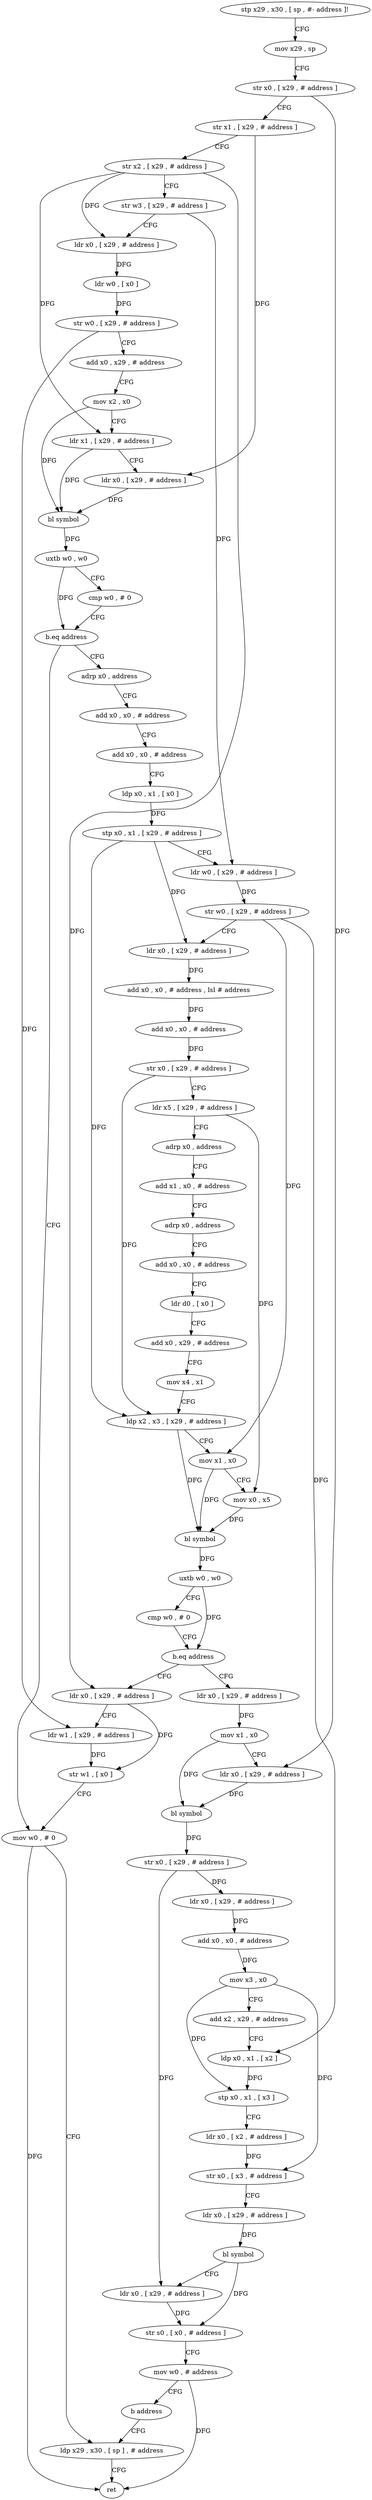 digraph "func" {
"4269176" [label = "stp x29 , x30 , [ sp , #- address ]!" ]
"4269180" [label = "mov x29 , sp" ]
"4269184" [label = "str x0 , [ x29 , # address ]" ]
"4269188" [label = "str x1 , [ x29 , # address ]" ]
"4269192" [label = "str x2 , [ x29 , # address ]" ]
"4269196" [label = "str w3 , [ x29 , # address ]" ]
"4269200" [label = "ldr x0 , [ x29 , # address ]" ]
"4269204" [label = "ldr w0 , [ x0 ]" ]
"4269208" [label = "str w0 , [ x29 , # address ]" ]
"4269212" [label = "add x0 , x29 , # address" ]
"4269216" [label = "mov x2 , x0" ]
"4269220" [label = "ldr x1 , [ x29 , # address ]" ]
"4269224" [label = "ldr x0 , [ x29 , # address ]" ]
"4269228" [label = "bl symbol" ]
"4269232" [label = "uxtb w0 , w0" ]
"4269236" [label = "cmp w0 , # 0" ]
"4269240" [label = "b.eq address" ]
"4269436" [label = "mov w0 , # 0" ]
"4269244" [label = "adrp x0 , address" ]
"4269440" [label = "ldp x29 , x30 , [ sp ] , # address" ]
"4269248" [label = "add x0 , x0 , # address" ]
"4269252" [label = "add x0 , x0 , # address" ]
"4269256" [label = "ldp x0 , x1 , [ x0 ]" ]
"4269260" [label = "stp x0 , x1 , [ x29 , # address ]" ]
"4269264" [label = "ldr w0 , [ x29 , # address ]" ]
"4269268" [label = "str w0 , [ x29 , # address ]" ]
"4269272" [label = "ldr x0 , [ x29 , # address ]" ]
"4269276" [label = "add x0 , x0 , # address , lsl # address" ]
"4269280" [label = "add x0 , x0 , # address" ]
"4269284" [label = "str x0 , [ x29 , # address ]" ]
"4269288" [label = "ldr x5 , [ x29 , # address ]" ]
"4269292" [label = "adrp x0 , address" ]
"4269296" [label = "add x1 , x0 , # address" ]
"4269300" [label = "adrp x0 , address" ]
"4269304" [label = "add x0 , x0 , # address" ]
"4269308" [label = "ldr d0 , [ x0 ]" ]
"4269312" [label = "add x0 , x29 , # address" ]
"4269316" [label = "mov x4 , x1" ]
"4269320" [label = "ldp x2 , x3 , [ x29 , # address ]" ]
"4269324" [label = "mov x1 , x0" ]
"4269328" [label = "mov x0 , x5" ]
"4269332" [label = "bl symbol" ]
"4269336" [label = "uxtb w0 , w0" ]
"4269340" [label = "cmp w0 , # 0" ]
"4269344" [label = "b.eq address" ]
"4269424" [label = "ldr x0 , [ x29 , # address ]" ]
"4269348" [label = "ldr x0 , [ x29 , # address ]" ]
"4269428" [label = "ldr w1 , [ x29 , # address ]" ]
"4269432" [label = "str w1 , [ x0 ]" ]
"4269352" [label = "mov x1 , x0" ]
"4269356" [label = "ldr x0 , [ x29 , # address ]" ]
"4269360" [label = "bl symbol" ]
"4269364" [label = "str x0 , [ x29 , # address ]" ]
"4269368" [label = "ldr x0 , [ x29 , # address ]" ]
"4269372" [label = "add x0 , x0 , # address" ]
"4269376" [label = "mov x3 , x0" ]
"4269380" [label = "add x2 , x29 , # address" ]
"4269384" [label = "ldp x0 , x1 , [ x2 ]" ]
"4269388" [label = "stp x0 , x1 , [ x3 ]" ]
"4269392" [label = "ldr x0 , [ x2 , # address ]" ]
"4269396" [label = "str x0 , [ x3 , # address ]" ]
"4269400" [label = "ldr x0 , [ x29 , # address ]" ]
"4269404" [label = "bl symbol" ]
"4269408" [label = "ldr x0 , [ x29 , # address ]" ]
"4269412" [label = "str s0 , [ x0 , # address ]" ]
"4269416" [label = "mov w0 , # address" ]
"4269420" [label = "b address" ]
"4269444" [label = "ret" ]
"4269176" -> "4269180" [ label = "CFG" ]
"4269180" -> "4269184" [ label = "CFG" ]
"4269184" -> "4269188" [ label = "CFG" ]
"4269184" -> "4269356" [ label = "DFG" ]
"4269188" -> "4269192" [ label = "CFG" ]
"4269188" -> "4269224" [ label = "DFG" ]
"4269192" -> "4269196" [ label = "CFG" ]
"4269192" -> "4269200" [ label = "DFG" ]
"4269192" -> "4269220" [ label = "DFG" ]
"4269192" -> "4269424" [ label = "DFG" ]
"4269196" -> "4269200" [ label = "CFG" ]
"4269196" -> "4269264" [ label = "DFG" ]
"4269200" -> "4269204" [ label = "DFG" ]
"4269204" -> "4269208" [ label = "DFG" ]
"4269208" -> "4269212" [ label = "CFG" ]
"4269208" -> "4269428" [ label = "DFG" ]
"4269212" -> "4269216" [ label = "CFG" ]
"4269216" -> "4269220" [ label = "CFG" ]
"4269216" -> "4269228" [ label = "DFG" ]
"4269220" -> "4269224" [ label = "CFG" ]
"4269220" -> "4269228" [ label = "DFG" ]
"4269224" -> "4269228" [ label = "DFG" ]
"4269228" -> "4269232" [ label = "DFG" ]
"4269232" -> "4269236" [ label = "CFG" ]
"4269232" -> "4269240" [ label = "DFG" ]
"4269236" -> "4269240" [ label = "CFG" ]
"4269240" -> "4269436" [ label = "CFG" ]
"4269240" -> "4269244" [ label = "CFG" ]
"4269436" -> "4269440" [ label = "CFG" ]
"4269436" -> "4269444" [ label = "DFG" ]
"4269244" -> "4269248" [ label = "CFG" ]
"4269440" -> "4269444" [ label = "CFG" ]
"4269248" -> "4269252" [ label = "CFG" ]
"4269252" -> "4269256" [ label = "CFG" ]
"4269256" -> "4269260" [ label = "DFG" ]
"4269260" -> "4269264" [ label = "CFG" ]
"4269260" -> "4269272" [ label = "DFG" ]
"4269260" -> "4269320" [ label = "DFG" ]
"4269264" -> "4269268" [ label = "DFG" ]
"4269268" -> "4269272" [ label = "CFG" ]
"4269268" -> "4269384" [ label = "DFG" ]
"4269268" -> "4269324" [ label = "DFG" ]
"4269272" -> "4269276" [ label = "DFG" ]
"4269276" -> "4269280" [ label = "DFG" ]
"4269280" -> "4269284" [ label = "DFG" ]
"4269284" -> "4269288" [ label = "CFG" ]
"4269284" -> "4269320" [ label = "DFG" ]
"4269288" -> "4269292" [ label = "CFG" ]
"4269288" -> "4269328" [ label = "DFG" ]
"4269292" -> "4269296" [ label = "CFG" ]
"4269296" -> "4269300" [ label = "CFG" ]
"4269300" -> "4269304" [ label = "CFG" ]
"4269304" -> "4269308" [ label = "CFG" ]
"4269308" -> "4269312" [ label = "CFG" ]
"4269312" -> "4269316" [ label = "CFG" ]
"4269316" -> "4269320" [ label = "CFG" ]
"4269320" -> "4269324" [ label = "CFG" ]
"4269320" -> "4269332" [ label = "DFG" ]
"4269324" -> "4269328" [ label = "CFG" ]
"4269324" -> "4269332" [ label = "DFG" ]
"4269328" -> "4269332" [ label = "DFG" ]
"4269332" -> "4269336" [ label = "DFG" ]
"4269336" -> "4269340" [ label = "CFG" ]
"4269336" -> "4269344" [ label = "DFG" ]
"4269340" -> "4269344" [ label = "CFG" ]
"4269344" -> "4269424" [ label = "CFG" ]
"4269344" -> "4269348" [ label = "CFG" ]
"4269424" -> "4269428" [ label = "CFG" ]
"4269424" -> "4269432" [ label = "DFG" ]
"4269348" -> "4269352" [ label = "DFG" ]
"4269428" -> "4269432" [ label = "DFG" ]
"4269432" -> "4269436" [ label = "CFG" ]
"4269352" -> "4269356" [ label = "CFG" ]
"4269352" -> "4269360" [ label = "DFG" ]
"4269356" -> "4269360" [ label = "DFG" ]
"4269360" -> "4269364" [ label = "DFG" ]
"4269364" -> "4269368" [ label = "DFG" ]
"4269364" -> "4269408" [ label = "DFG" ]
"4269368" -> "4269372" [ label = "DFG" ]
"4269372" -> "4269376" [ label = "DFG" ]
"4269376" -> "4269380" [ label = "CFG" ]
"4269376" -> "4269388" [ label = "DFG" ]
"4269376" -> "4269396" [ label = "DFG" ]
"4269380" -> "4269384" [ label = "CFG" ]
"4269384" -> "4269388" [ label = "DFG" ]
"4269388" -> "4269392" [ label = "CFG" ]
"4269392" -> "4269396" [ label = "DFG" ]
"4269396" -> "4269400" [ label = "CFG" ]
"4269400" -> "4269404" [ label = "DFG" ]
"4269404" -> "4269408" [ label = "CFG" ]
"4269404" -> "4269412" [ label = "DFG" ]
"4269408" -> "4269412" [ label = "DFG" ]
"4269412" -> "4269416" [ label = "CFG" ]
"4269416" -> "4269420" [ label = "CFG" ]
"4269416" -> "4269444" [ label = "DFG" ]
"4269420" -> "4269440" [ label = "CFG" ]
}
